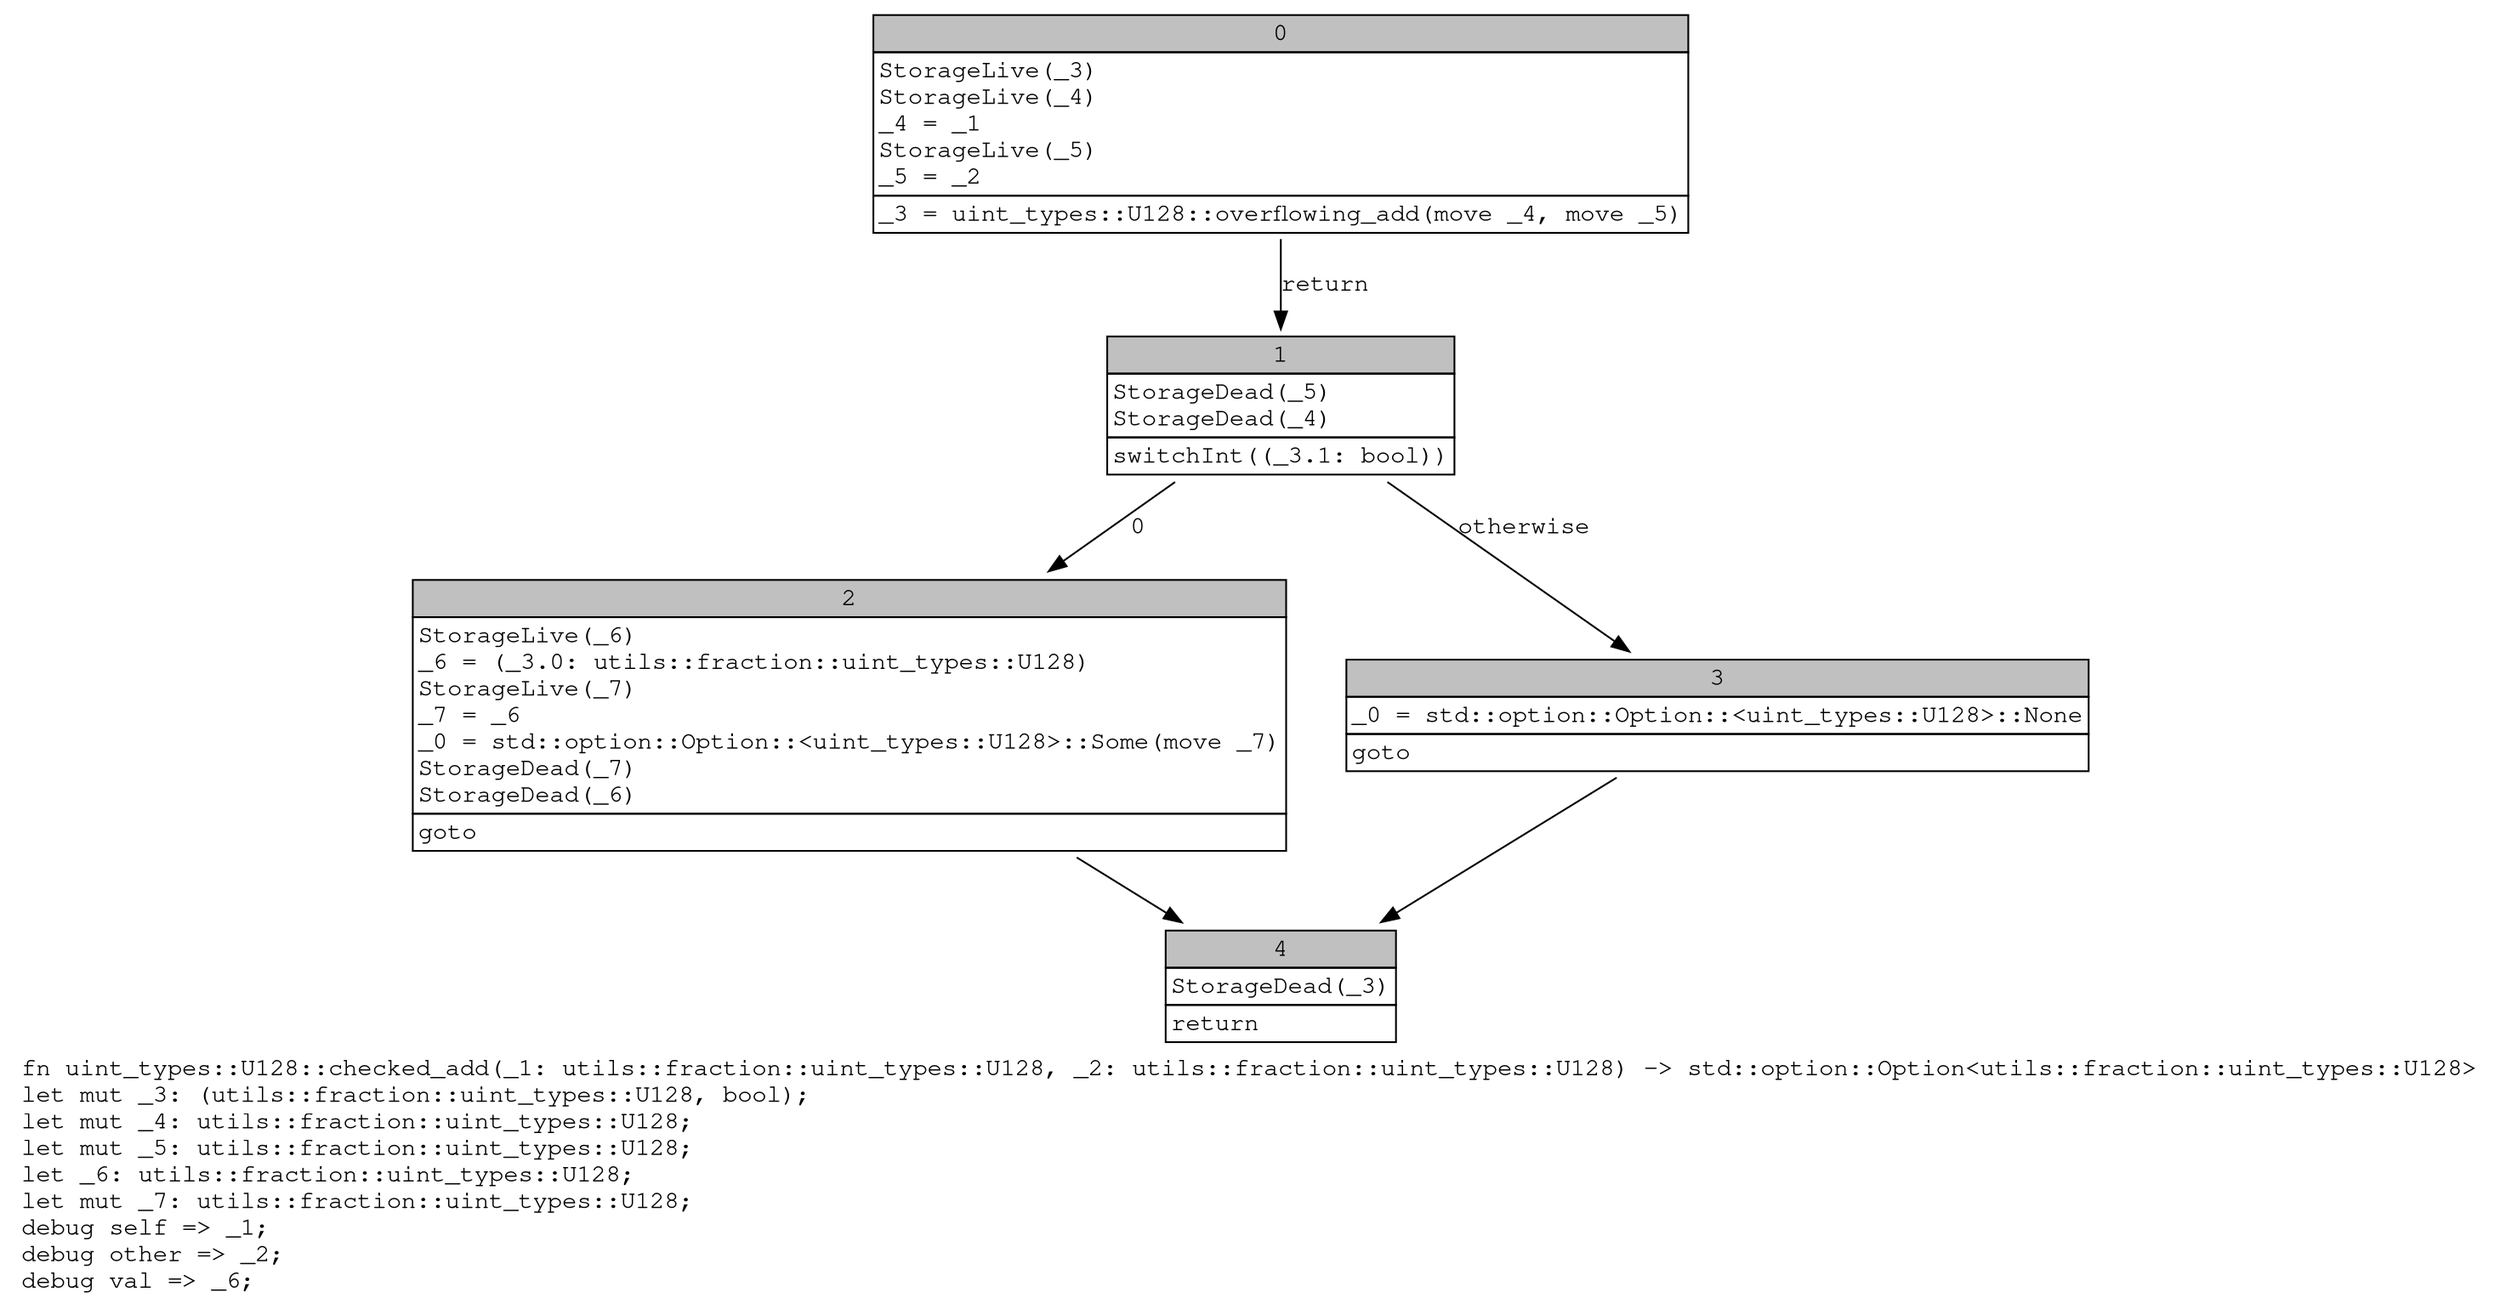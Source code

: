digraph Mir_0_11914 {
    graph [fontname="Courier, monospace"];
    node [fontname="Courier, monospace"];
    edge [fontname="Courier, monospace"];
    label=<fn uint_types::U128::checked_add(_1: utils::fraction::uint_types::U128, _2: utils::fraction::uint_types::U128) -&gt; std::option::Option&lt;utils::fraction::uint_types::U128&gt;<br align="left"/>let mut _3: (utils::fraction::uint_types::U128, bool);<br align="left"/>let mut _4: utils::fraction::uint_types::U128;<br align="left"/>let mut _5: utils::fraction::uint_types::U128;<br align="left"/>let _6: utils::fraction::uint_types::U128;<br align="left"/>let mut _7: utils::fraction::uint_types::U128;<br align="left"/>debug self =&gt; _1;<br align="left"/>debug other =&gt; _2;<br align="left"/>debug val =&gt; _6;<br align="left"/>>;
    bb0__0_11914 [shape="none", label=<<table border="0" cellborder="1" cellspacing="0"><tr><td bgcolor="gray" align="center" colspan="1">0</td></tr><tr><td align="left" balign="left">StorageLive(_3)<br/>StorageLive(_4)<br/>_4 = _1<br/>StorageLive(_5)<br/>_5 = _2<br/></td></tr><tr><td align="left">_3 = uint_types::U128::overflowing_add(move _4, move _5)</td></tr></table>>];
    bb1__0_11914 [shape="none", label=<<table border="0" cellborder="1" cellspacing="0"><tr><td bgcolor="gray" align="center" colspan="1">1</td></tr><tr><td align="left" balign="left">StorageDead(_5)<br/>StorageDead(_4)<br/></td></tr><tr><td align="left">switchInt((_3.1: bool))</td></tr></table>>];
    bb2__0_11914 [shape="none", label=<<table border="0" cellborder="1" cellspacing="0"><tr><td bgcolor="gray" align="center" colspan="1">2</td></tr><tr><td align="left" balign="left">StorageLive(_6)<br/>_6 = (_3.0: utils::fraction::uint_types::U128)<br/>StorageLive(_7)<br/>_7 = _6<br/>_0 = std::option::Option::&lt;uint_types::U128&gt;::Some(move _7)<br/>StorageDead(_7)<br/>StorageDead(_6)<br/></td></tr><tr><td align="left">goto</td></tr></table>>];
    bb3__0_11914 [shape="none", label=<<table border="0" cellborder="1" cellspacing="0"><tr><td bgcolor="gray" align="center" colspan="1">3</td></tr><tr><td align="left" balign="left">_0 = std::option::Option::&lt;uint_types::U128&gt;::None<br/></td></tr><tr><td align="left">goto</td></tr></table>>];
    bb4__0_11914 [shape="none", label=<<table border="0" cellborder="1" cellspacing="0"><tr><td bgcolor="gray" align="center" colspan="1">4</td></tr><tr><td align="left" balign="left">StorageDead(_3)<br/></td></tr><tr><td align="left">return</td></tr></table>>];
    bb0__0_11914 -> bb1__0_11914 [label="return"];
    bb1__0_11914 -> bb2__0_11914 [label="0"];
    bb1__0_11914 -> bb3__0_11914 [label="otherwise"];
    bb2__0_11914 -> bb4__0_11914 [label=""];
    bb3__0_11914 -> bb4__0_11914 [label=""];
}
